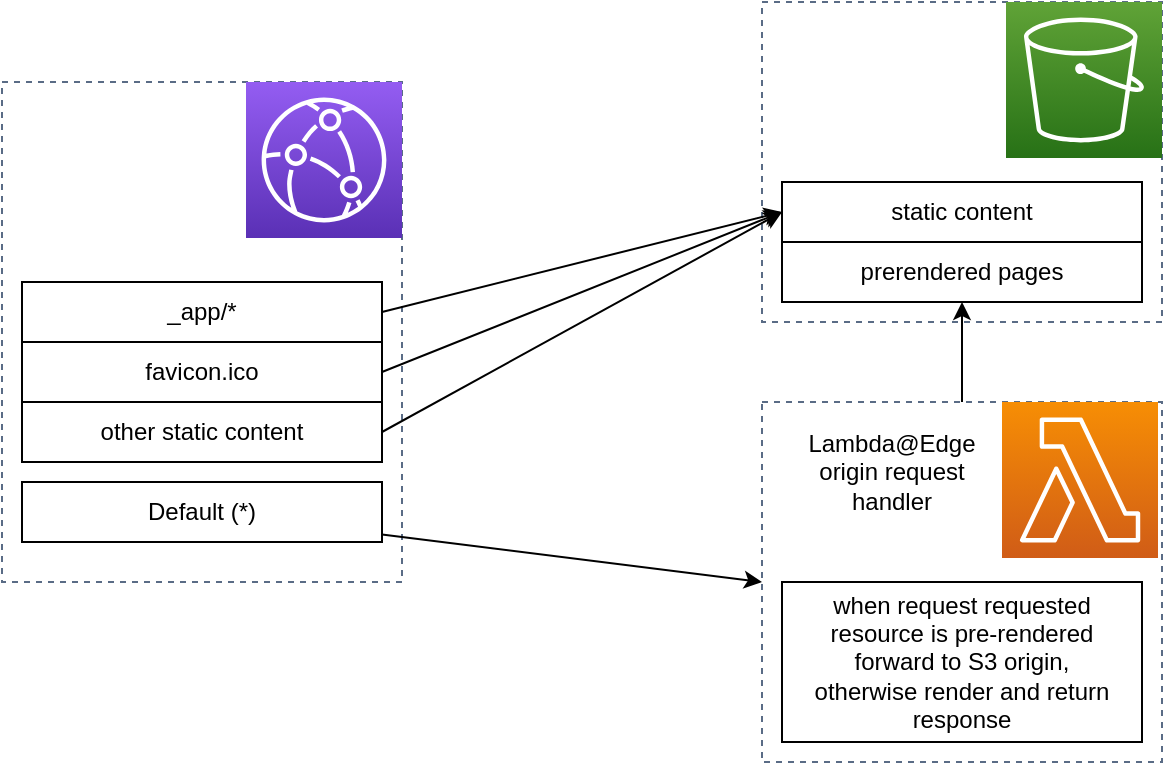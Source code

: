 <mxfile version="16.5.6" type="github">
  <diagram id="t8YzxzQNMDlKeD1uf9Wi" name="Page-1">
    <mxGraphModel dx="1186" dy="795" grid="1" gridSize="10" guides="1" tooltips="1" connect="1" arrows="1" fold="1" page="1" pageScale="1" pageWidth="827" pageHeight="1169" math="0" shadow="0">
      <root>
        <mxCell id="0" />
        <mxCell id="1" parent="0" />
        <mxCell id="ts4_VkyljzKu1rLcYhcG-20" style="edgeStyle=none;rounded=0;orthogonalLoop=1;jettySize=auto;html=1;entryX=0.5;entryY=1;entryDx=0;entryDy=0;" parent="1" source="ts4_VkyljzKu1rLcYhcG-18" target="ts4_VkyljzKu1rLcYhcG-9" edge="1">
          <mxGeometry relative="1" as="geometry" />
        </mxCell>
        <mxCell id="ts4_VkyljzKu1rLcYhcG-18" value="" style="fillColor=none;strokeColor=#5A6C86;dashed=1;verticalAlign=top;fontStyle=0;fontColor=#5A6C86;" parent="1" vertex="1">
          <mxGeometry x="480" y="330" width="200" height="180" as="geometry" />
        </mxCell>
        <mxCell id="ts4_VkyljzKu1rLcYhcG-4" value="" style="fillColor=none;strokeColor=#5A6C86;dashed=1;verticalAlign=top;fontStyle=0;fontColor=#5A6C86;" parent="1" vertex="1">
          <mxGeometry x="100" y="170" width="200" height="250" as="geometry" />
        </mxCell>
        <mxCell id="ts4_VkyljzKu1rLcYhcG-7" value="" style="fillColor=none;strokeColor=#5A6C86;dashed=1;verticalAlign=top;fontStyle=0;fontColor=#5A6C86;" parent="1" vertex="1">
          <mxGeometry x="480" y="130" width="200" height="160" as="geometry" />
        </mxCell>
        <mxCell id="ts4_VkyljzKu1rLcYhcG-1" value="" style="sketch=0;points=[[0,0,0],[0.25,0,0],[0.5,0,0],[0.75,0,0],[1,0,0],[0,1,0],[0.25,1,0],[0.5,1,0],[0.75,1,0],[1,1,0],[0,0.25,0],[0,0.5,0],[0,0.75,0],[1,0.25,0],[1,0.5,0],[1,0.75,0]];outlineConnect=0;fontColor=#232F3E;gradientColor=#945DF2;gradientDirection=north;fillColor=#5A30B5;strokeColor=#ffffff;dashed=0;verticalLabelPosition=bottom;verticalAlign=top;align=center;html=1;fontSize=12;fontStyle=0;aspect=fixed;shape=mxgraph.aws4.resourceIcon;resIcon=mxgraph.aws4.cloudfront;" parent="1" vertex="1">
          <mxGeometry x="222" y="170" width="78" height="78" as="geometry" />
        </mxCell>
        <mxCell id="ts4_VkyljzKu1rLcYhcG-2" value="" style="sketch=0;points=[[0,0,0],[0.25,0,0],[0.5,0,0],[0.75,0,0],[1,0,0],[0,1,0],[0.25,1,0],[0.5,1,0],[0.75,1,0],[1,1,0],[0,0.25,0],[0,0.5,0],[0,0.75,0],[1,0.25,0],[1,0.5,0],[1,0.75,0]];outlineConnect=0;fontColor=#232F3E;gradientColor=#F78E04;gradientDirection=north;fillColor=#D05C17;strokeColor=#ffffff;dashed=0;verticalLabelPosition=bottom;verticalAlign=top;align=center;html=1;fontSize=12;fontStyle=0;aspect=fixed;shape=mxgraph.aws4.resourceIcon;resIcon=mxgraph.aws4.lambda;" parent="1" vertex="1">
          <mxGeometry x="600" y="330" width="78" height="78" as="geometry" />
        </mxCell>
        <mxCell id="ts4_VkyljzKu1rLcYhcG-3" value="" style="sketch=0;points=[[0,0,0],[0.25,0,0],[0.5,0,0],[0.75,0,0],[1,0,0],[0,1,0],[0.25,1,0],[0.5,1,0],[0.75,1,0],[1,1,0],[0,0.25,0],[0,0.5,0],[0,0.75,0],[1,0.25,0],[1,0.5,0],[1,0.75,0]];outlineConnect=0;fontColor=#232F3E;gradientColor=#60A337;gradientDirection=north;fillColor=#277116;strokeColor=#ffffff;dashed=0;verticalLabelPosition=bottom;verticalAlign=top;align=center;html=1;fontSize=12;fontStyle=0;aspect=fixed;shape=mxgraph.aws4.resourceIcon;resIcon=mxgraph.aws4.s3;" parent="1" vertex="1">
          <mxGeometry x="602" y="130" width="78" height="78" as="geometry" />
        </mxCell>
        <mxCell id="ts4_VkyljzKu1rLcYhcG-8" value="static content" style="rounded=0;whiteSpace=wrap;html=1;" parent="1" vertex="1">
          <mxGeometry x="490" y="220" width="180" height="30" as="geometry" />
        </mxCell>
        <mxCell id="ts4_VkyljzKu1rLcYhcG-9" value="prerendered pages" style="rounded=0;whiteSpace=wrap;html=1;" parent="1" vertex="1">
          <mxGeometry x="490" y="250" width="180" height="30" as="geometry" />
        </mxCell>
        <mxCell id="ts4_VkyljzKu1rLcYhcG-13" style="rounded=0;orthogonalLoop=1;jettySize=auto;html=1;exitX=1;exitY=0.5;exitDx=0;exitDy=0;entryX=0;entryY=0.5;entryDx=0;entryDy=0;" parent="1" source="ts4_VkyljzKu1rLcYhcG-10" target="ts4_VkyljzKu1rLcYhcG-8" edge="1">
          <mxGeometry relative="1" as="geometry" />
        </mxCell>
        <mxCell id="ts4_VkyljzKu1rLcYhcG-10" value="_app/*" style="rounded=0;whiteSpace=wrap;html=1;" parent="1" vertex="1">
          <mxGeometry x="110" y="270" width="180" height="30" as="geometry" />
        </mxCell>
        <mxCell id="ts4_VkyljzKu1rLcYhcG-14" style="edgeStyle=none;rounded=0;orthogonalLoop=1;jettySize=auto;html=1;exitX=1;exitY=0.5;exitDx=0;exitDy=0;" parent="1" source="ts4_VkyljzKu1rLcYhcG-11" edge="1">
          <mxGeometry relative="1" as="geometry">
            <mxPoint x="490" y="235" as="targetPoint" />
          </mxGeometry>
        </mxCell>
        <mxCell id="ts4_VkyljzKu1rLcYhcG-11" value="favicon.ico" style="rounded=0;whiteSpace=wrap;html=1;" parent="1" vertex="1">
          <mxGeometry x="110" y="300" width="180" height="30" as="geometry" />
        </mxCell>
        <mxCell id="ts4_VkyljzKu1rLcYhcG-15" style="edgeStyle=none;rounded=0;orthogonalLoop=1;jettySize=auto;html=1;entryX=0;entryY=0.5;entryDx=0;entryDy=0;exitX=1;exitY=0.5;exitDx=0;exitDy=0;" parent="1" source="ts4_VkyljzKu1rLcYhcG-12" target="ts4_VkyljzKu1rLcYhcG-8" edge="1">
          <mxGeometry relative="1" as="geometry">
            <mxPoint x="440" y="280" as="targetPoint" />
          </mxGeometry>
        </mxCell>
        <mxCell id="ts4_VkyljzKu1rLcYhcG-12" value="other static content" style="rounded=0;whiteSpace=wrap;html=1;" parent="1" vertex="1">
          <mxGeometry x="110" y="330" width="180" height="30" as="geometry" />
        </mxCell>
        <mxCell id="ts4_VkyljzKu1rLcYhcG-17" style="edgeStyle=none;rounded=0;orthogonalLoop=1;jettySize=auto;html=1;entryX=0;entryY=0.5;entryDx=0;entryDy=0;" parent="1" source="ts4_VkyljzKu1rLcYhcG-16" target="ts4_VkyljzKu1rLcYhcG-18" edge="1">
          <mxGeometry relative="1" as="geometry" />
        </mxCell>
        <mxCell id="ts4_VkyljzKu1rLcYhcG-16" value="Default (*)" style="rounded=0;whiteSpace=wrap;html=1;" parent="1" vertex="1">
          <mxGeometry x="110" y="370" width="180" height="30" as="geometry" />
        </mxCell>
        <mxCell id="ts4_VkyljzKu1rLcYhcG-19" value="when request requested resource is pre-rendered&lt;br&gt;forward to S3 origin,&lt;br&gt;otherwise render and return response" style="rounded=0;whiteSpace=wrap;html=1;" parent="1" vertex="1">
          <mxGeometry x="490" y="420" width="180" height="80" as="geometry" />
        </mxCell>
        <mxCell id="4hoPZ2FB3OQ-IiXMfTNY-1" value="Lambda@Edge origin request handler" style="text;html=1;strokeColor=none;fillColor=none;align=center;verticalAlign=middle;whiteSpace=wrap;rounded=0;" vertex="1" parent="1">
          <mxGeometry x="490" y="340" width="110" height="50" as="geometry" />
        </mxCell>
      </root>
    </mxGraphModel>
  </diagram>
</mxfile>
